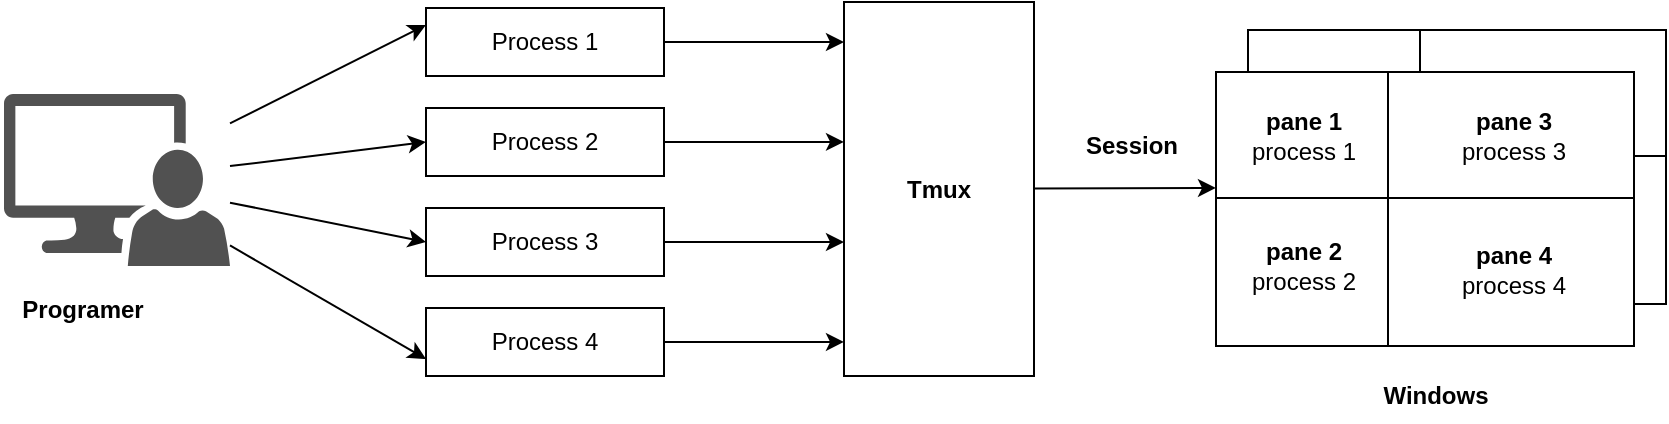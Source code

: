 <mxfile>
    <diagram id="gV2dLtmXxzQS49iepWvz" name="Page-1">
        <mxGraphModel dx="1786" dy="957" grid="0" gridSize="10" guides="1" tooltips="1" connect="1" arrows="1" fold="1" page="0" pageScale="1" pageWidth="1100" pageHeight="850" math="0" shadow="0">
            <root>
                <mxCell id="0"/>
                <mxCell id="1" parent="0"/>
                <mxCell id="25" value="" style="shape=internalStorage;whiteSpace=wrap;html=1;backgroundOutline=1;dx=86;dy=63;" vertex="1" parent="1">
                    <mxGeometry x="437" y="-243" width="209" height="137" as="geometry"/>
                </mxCell>
                <mxCell id="11" style="edgeStyle=none;html=1;entryX=0;entryY=0.25;entryDx=0;entryDy=0;" edge="1" parent="1" source="4" target="7">
                    <mxGeometry relative="1" as="geometry"/>
                </mxCell>
                <mxCell id="12" style="edgeStyle=none;html=1;entryX=0;entryY=0.5;entryDx=0;entryDy=0;" edge="1" parent="1" source="4" target="8">
                    <mxGeometry relative="1" as="geometry"/>
                </mxCell>
                <mxCell id="13" style="edgeStyle=none;html=1;entryX=0;entryY=0.5;entryDx=0;entryDy=0;" edge="1" parent="1" source="4" target="9">
                    <mxGeometry relative="1" as="geometry"/>
                </mxCell>
                <mxCell id="14" style="edgeStyle=none;html=1;entryX=0;entryY=0.75;entryDx=0;entryDy=0;" edge="1" parent="1" source="4" target="10">
                    <mxGeometry relative="1" as="geometry"/>
                </mxCell>
                <mxCell id="4" value="" style="sketch=0;pointerEvents=1;shadow=0;dashed=0;html=1;strokeColor=none;labelPosition=center;verticalLabelPosition=bottom;verticalAlign=top;align=center;fillColor=#515151;shape=mxgraph.mscae.system_center.admin_console" vertex="1" parent="1">
                    <mxGeometry x="-185" y="-211" width="113" height="86" as="geometry"/>
                </mxCell>
                <mxCell id="5" value="&lt;b&gt;Programer&lt;/b&gt;" style="text;html=1;strokeColor=none;fillColor=none;align=center;verticalAlign=middle;whiteSpace=wrap;rounded=0;" vertex="1" parent="1">
                    <mxGeometry x="-187" y="-118" width="83" height="30" as="geometry"/>
                </mxCell>
                <mxCell id="16" style="edgeStyle=none;html=1;entryX=0;entryY=0.107;entryDx=0;entryDy=0;entryPerimeter=0;" edge="1" parent="1" source="7" target="15">
                    <mxGeometry relative="1" as="geometry"/>
                </mxCell>
                <mxCell id="7" value="Process 1" style="rounded=0;whiteSpace=wrap;html=1;" vertex="1" parent="1">
                    <mxGeometry x="26" y="-254" width="119" height="34" as="geometry"/>
                </mxCell>
                <mxCell id="17" style="edgeStyle=none;html=1;entryX=0;entryY=0.374;entryDx=0;entryDy=0;entryPerimeter=0;" edge="1" parent="1" source="8" target="15">
                    <mxGeometry relative="1" as="geometry"/>
                </mxCell>
                <mxCell id="8" value="Process 2" style="rounded=0;whiteSpace=wrap;html=1;" vertex="1" parent="1">
                    <mxGeometry x="26" y="-204" width="119" height="34" as="geometry"/>
                </mxCell>
                <mxCell id="18" style="edgeStyle=none;html=1;entryX=0;entryY=0.642;entryDx=0;entryDy=0;entryPerimeter=0;" edge="1" parent="1" source="9" target="15">
                    <mxGeometry relative="1" as="geometry"/>
                </mxCell>
                <mxCell id="9" value="Process 3" style="rounded=0;whiteSpace=wrap;html=1;" vertex="1" parent="1">
                    <mxGeometry x="26" y="-154" width="119" height="34" as="geometry"/>
                </mxCell>
                <mxCell id="19" style="edgeStyle=none;html=1;entryX=0;entryY=0.909;entryDx=0;entryDy=0;entryPerimeter=0;" edge="1" parent="1" source="10" target="15">
                    <mxGeometry relative="1" as="geometry"/>
                </mxCell>
                <mxCell id="10" value="Process 4" style="rounded=0;whiteSpace=wrap;html=1;" vertex="1" parent="1">
                    <mxGeometry x="26" y="-104" width="119" height="34" as="geometry"/>
                </mxCell>
                <mxCell id="26" style="edgeStyle=none;html=1;entryX=0;entryY=0.423;entryDx=0;entryDy=0;entryPerimeter=0;" edge="1" parent="1" source="15" target="20">
                    <mxGeometry relative="1" as="geometry"/>
                </mxCell>
                <mxCell id="15" value="&lt;b&gt;Tmux&lt;/b&gt;" style="rounded=0;whiteSpace=wrap;html=1;" vertex="1" parent="1">
                    <mxGeometry x="235" y="-257" width="95" height="187" as="geometry"/>
                </mxCell>
                <mxCell id="20" value="" style="shape=internalStorage;whiteSpace=wrap;html=1;backgroundOutline=1;dx=86;dy=63;" vertex="1" parent="1">
                    <mxGeometry x="421" y="-222" width="209" height="137" as="geometry"/>
                </mxCell>
                <mxCell id="21" value="&lt;b&gt;pane 1&lt;/b&gt;&lt;br&gt;process 1" style="text;html=1;strokeColor=none;fillColor=none;align=center;verticalAlign=middle;whiteSpace=wrap;rounded=0;" vertex="1" parent="1">
                    <mxGeometry x="434" y="-205" width="62" height="30" as="geometry"/>
                </mxCell>
                <mxCell id="22" value="&lt;b&gt;pane 2&lt;/b&gt;&lt;br&gt;process 2" style="text;html=1;strokeColor=none;fillColor=none;align=center;verticalAlign=middle;whiteSpace=wrap;rounded=0;" vertex="1" parent="1">
                    <mxGeometry x="434" y="-140" width="62" height="30" as="geometry"/>
                </mxCell>
                <mxCell id="23" value="&lt;b&gt;pane 3&lt;/b&gt;&lt;br&gt;process 3" style="text;html=1;strokeColor=none;fillColor=none;align=center;verticalAlign=middle;whiteSpace=wrap;rounded=0;" vertex="1" parent="1">
                    <mxGeometry x="539" y="-205" width="62" height="30" as="geometry"/>
                </mxCell>
                <mxCell id="24" value="&lt;b&gt;pane 4&lt;/b&gt;&lt;br&gt;process 4" style="text;html=1;strokeColor=none;fillColor=none;align=center;verticalAlign=middle;whiteSpace=wrap;rounded=0;" vertex="1" parent="1">
                    <mxGeometry x="539" y="-138" width="62" height="30" as="geometry"/>
                </mxCell>
                <mxCell id="27" value="&lt;b&gt;Windows&lt;/b&gt;" style="text;html=1;strokeColor=none;fillColor=none;align=center;verticalAlign=middle;whiteSpace=wrap;rounded=0;" vertex="1" parent="1">
                    <mxGeometry x="479" y="-73" width="104" height="26" as="geometry"/>
                </mxCell>
                <mxCell id="28" value="&lt;b&gt;Session&lt;/b&gt;" style="text;html=1;strokeColor=none;fillColor=none;align=center;verticalAlign=middle;whiteSpace=wrap;rounded=0;" vertex="1" parent="1">
                    <mxGeometry x="349" y="-200" width="60" height="30" as="geometry"/>
                </mxCell>
            </root>
        </mxGraphModel>
    </diagram>
</mxfile>